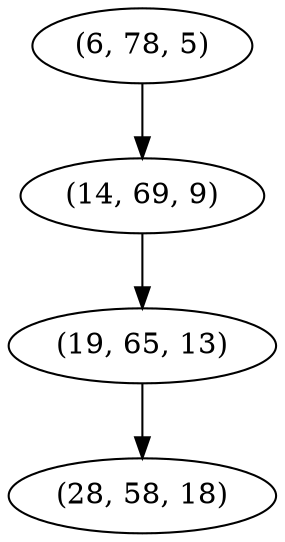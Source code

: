 digraph tree {
    "(6, 78, 5)";
    "(14, 69, 9)";
    "(19, 65, 13)";
    "(28, 58, 18)";
    "(6, 78, 5)" -> "(14, 69, 9)";
    "(14, 69, 9)" -> "(19, 65, 13)";
    "(19, 65, 13)" -> "(28, 58, 18)";
}
